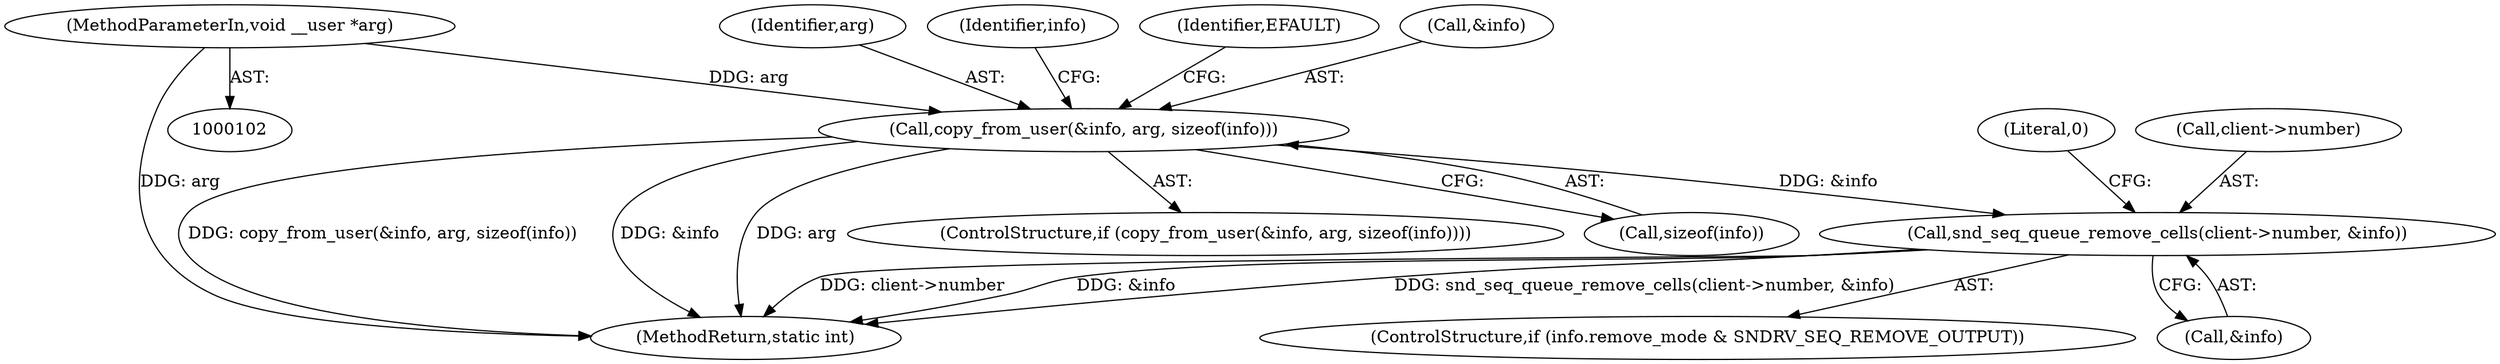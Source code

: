 digraph "0_linux_030e2c78d3a91dd0d27fef37e91950dde333eba1@API" {
"1000108" [label="(Call,copy_from_user(&info, arg, sizeof(info)))"];
"1000104" [label="(MethodParameterIn,void __user *arg)"];
"1000152" [label="(Call,snd_seq_queue_remove_cells(client->number, &info))"];
"1000104" [label="(MethodParameterIn,void __user *arg)"];
"1000111" [label="(Identifier,arg)"];
"1000120" [label="(Identifier,info)"];
"1000116" [label="(Identifier,EFAULT)"];
"1000152" [label="(Call,snd_seq_queue_remove_cells(client->number, &info))"];
"1000159" [label="(Literal,0)"];
"1000146" [label="(ControlStructure,if (info.remove_mode & SNDRV_SEQ_REMOVE_OUTPUT))"];
"1000108" [label="(Call,copy_from_user(&info, arg, sizeof(info)))"];
"1000153" [label="(Call,client->number)"];
"1000156" [label="(Call,&info)"];
"1000112" [label="(Call,sizeof(info))"];
"1000109" [label="(Call,&info)"];
"1000160" [label="(MethodReturn,static int)"];
"1000107" [label="(ControlStructure,if (copy_from_user(&info, arg, sizeof(info))))"];
"1000108" -> "1000107"  [label="AST: "];
"1000108" -> "1000112"  [label="CFG: "];
"1000109" -> "1000108"  [label="AST: "];
"1000111" -> "1000108"  [label="AST: "];
"1000112" -> "1000108"  [label="AST: "];
"1000116" -> "1000108"  [label="CFG: "];
"1000120" -> "1000108"  [label="CFG: "];
"1000108" -> "1000160"  [label="DDG: copy_from_user(&info, arg, sizeof(info))"];
"1000108" -> "1000160"  [label="DDG: &info"];
"1000108" -> "1000160"  [label="DDG: arg"];
"1000104" -> "1000108"  [label="DDG: arg"];
"1000108" -> "1000152"  [label="DDG: &info"];
"1000104" -> "1000102"  [label="AST: "];
"1000104" -> "1000160"  [label="DDG: arg"];
"1000152" -> "1000146"  [label="AST: "];
"1000152" -> "1000156"  [label="CFG: "];
"1000153" -> "1000152"  [label="AST: "];
"1000156" -> "1000152"  [label="AST: "];
"1000159" -> "1000152"  [label="CFG: "];
"1000152" -> "1000160"  [label="DDG: snd_seq_queue_remove_cells(client->number, &info)"];
"1000152" -> "1000160"  [label="DDG: client->number"];
"1000152" -> "1000160"  [label="DDG: &info"];
}
